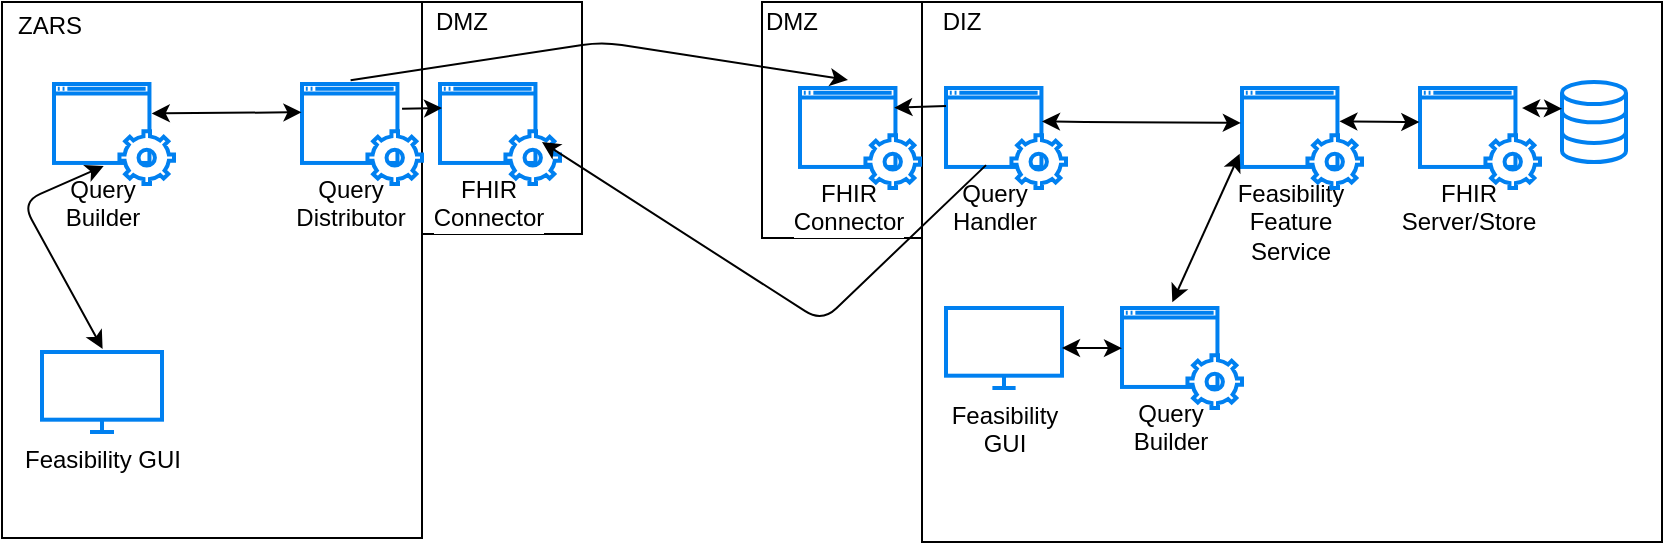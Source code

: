 <mxfile version="13.10.0" type="github">
  <diagram id="NGXj8-KYPfgp0NoEuoT7" name="Page-1">
    <mxGraphModel dx="988" dy="636" grid="1" gridSize="10" guides="1" tooltips="1" connect="1" arrows="1" fold="1" page="1" pageScale="1" pageWidth="850" pageHeight="1100" math="0" shadow="0">
      <root>
        <mxCell id="0" />
        <mxCell id="1" parent="0" />
        <mxCell id="Z3-nPlaem73siMLmUKGo-69" value="" style="rounded=0;whiteSpace=wrap;html=1;" vertex="1" parent="1">
          <mxGeometry x="390" y="90" width="80" height="118" as="geometry" />
        </mxCell>
        <mxCell id="Z3-nPlaem73siMLmUKGo-68" value="" style="rounded=0;whiteSpace=wrap;html=1;" vertex="1" parent="1">
          <mxGeometry x="220" y="90" width="80" height="116" as="geometry" />
        </mxCell>
        <mxCell id="Z3-nPlaem73siMLmUKGo-1" value="" style="rounded=0;whiteSpace=wrap;html=1;" vertex="1" parent="1">
          <mxGeometry x="10" y="90" width="210" height="268" as="geometry" />
        </mxCell>
        <mxCell id="Z3-nPlaem73siMLmUKGo-2" value="" style="rounded=0;whiteSpace=wrap;html=1;" vertex="1" parent="1">
          <mxGeometry x="470" y="90" width="370" height="270" as="geometry" />
        </mxCell>
        <mxCell id="Z3-nPlaem73siMLmUKGo-4" value="Feasibility GUI" style="html=1;verticalLabelPosition=bottom;align=center;labelBackgroundColor=#ffffff;verticalAlign=top;strokeWidth=2;strokeColor=#0080F0;shadow=0;dashed=0;shape=mxgraph.ios7.icons.monitor;" vertex="1" parent="1">
          <mxGeometry x="30" y="265" width="60" height="40" as="geometry" />
        </mxCell>
        <mxCell id="Z3-nPlaem73siMLmUKGo-5" value="" style="html=1;verticalLabelPosition=bottom;align=center;labelBackgroundColor=#ffffff;verticalAlign=top;strokeWidth=2;strokeColor=#0080F0;shadow=0;dashed=0;shape=mxgraph.ios7.icons.data;" vertex="1" parent="1">
          <mxGeometry x="790" y="130" width="32" height="40" as="geometry" />
        </mxCell>
        <mxCell id="Z3-nPlaem73siMLmUKGo-16" value="" style="group" vertex="1" connectable="0" parent="1">
          <mxGeometry x="36" y="131" width="60" height="50" as="geometry" />
        </mxCell>
        <mxCell id="Z3-nPlaem73siMLmUKGo-14" value="Query&lt;br&gt;Builder&lt;br&gt;" style="html=1;verticalLabelPosition=bottom;align=center;labelBackgroundColor=#ffffff;verticalAlign=top;strokeWidth=2;strokeColor=#0080F0;shadow=0;dashed=0;shape=mxgraph.ios7.icons.window;" vertex="1" parent="Z3-nPlaem73siMLmUKGo-16">
          <mxGeometry width="47.727" height="39.474" as="geometry" />
        </mxCell>
        <mxCell id="Z3-nPlaem73siMLmUKGo-15" value="" style="html=1;verticalLabelPosition=bottom;align=center;labelBackgroundColor=#ffffff;verticalAlign=top;strokeWidth=2;strokeColor=#0080F0;shadow=0;dashed=0;shape=mxgraph.ios7.icons.settings;" vertex="1" parent="Z3-nPlaem73siMLmUKGo-16">
          <mxGeometry x="32.727" y="23.684" width="27.273" height="26.316" as="geometry" />
        </mxCell>
        <mxCell id="Z3-nPlaem73siMLmUKGo-17" value="" style="group" vertex="1" connectable="0" parent="1">
          <mxGeometry x="482" y="133" width="60" height="50" as="geometry" />
        </mxCell>
        <mxCell id="Z3-nPlaem73siMLmUKGo-18" value="Query&lt;br&gt;Handler" style="html=1;verticalLabelPosition=bottom;align=center;labelBackgroundColor=#ffffff;verticalAlign=top;strokeWidth=2;strokeColor=#0080F0;shadow=0;dashed=0;shape=mxgraph.ios7.icons.window;" vertex="1" parent="Z3-nPlaem73siMLmUKGo-17">
          <mxGeometry width="47.727" height="39.474" as="geometry" />
        </mxCell>
        <mxCell id="Z3-nPlaem73siMLmUKGo-19" value="" style="html=1;verticalLabelPosition=bottom;align=center;labelBackgroundColor=#ffffff;verticalAlign=top;strokeWidth=2;strokeColor=#0080F0;shadow=0;dashed=0;shape=mxgraph.ios7.icons.settings;" vertex="1" parent="Z3-nPlaem73siMLmUKGo-17">
          <mxGeometry x="32.727" y="23.684" width="27.273" height="26.316" as="geometry" />
        </mxCell>
        <mxCell id="Z3-nPlaem73siMLmUKGo-20" value="" style="group" vertex="1" connectable="0" parent="1">
          <mxGeometry x="719" y="133" width="60" height="50" as="geometry" />
        </mxCell>
        <mxCell id="Z3-nPlaem73siMLmUKGo-21" value="FHIR&lt;br&gt;Server/Store" style="html=1;verticalLabelPosition=bottom;align=center;labelBackgroundColor=#ffffff;verticalAlign=top;strokeWidth=2;strokeColor=#0080F0;shadow=0;dashed=0;shape=mxgraph.ios7.icons.window;" vertex="1" parent="Z3-nPlaem73siMLmUKGo-20">
          <mxGeometry width="47.727" height="39.474" as="geometry" />
        </mxCell>
        <mxCell id="Z3-nPlaem73siMLmUKGo-22" value="" style="html=1;verticalLabelPosition=bottom;align=center;labelBackgroundColor=#ffffff;verticalAlign=top;strokeWidth=2;strokeColor=#0080F0;shadow=0;dashed=0;shape=mxgraph.ios7.icons.settings;" vertex="1" parent="Z3-nPlaem73siMLmUKGo-20">
          <mxGeometry x="32.727" y="23.684" width="27.273" height="26.316" as="geometry" />
        </mxCell>
        <mxCell id="Z3-nPlaem73siMLmUKGo-24" value="" style="group" vertex="1" connectable="0" parent="1">
          <mxGeometry x="160" y="131" width="60" height="50" as="geometry" />
        </mxCell>
        <mxCell id="Z3-nPlaem73siMLmUKGo-25" value="Query&lt;br&gt;Distributor" style="html=1;verticalLabelPosition=bottom;align=center;labelBackgroundColor=#ffffff;verticalAlign=top;strokeWidth=2;strokeColor=#0080F0;shadow=0;dashed=0;shape=mxgraph.ios7.icons.window;" vertex="1" parent="Z3-nPlaem73siMLmUKGo-24">
          <mxGeometry width="47.727" height="39.474" as="geometry" />
        </mxCell>
        <mxCell id="Z3-nPlaem73siMLmUKGo-26" value="" style="html=1;verticalLabelPosition=bottom;align=center;labelBackgroundColor=#ffffff;verticalAlign=top;strokeWidth=2;strokeColor=#0080F0;shadow=0;dashed=0;shape=mxgraph.ios7.icons.settings;" vertex="1" parent="Z3-nPlaem73siMLmUKGo-24">
          <mxGeometry x="32.727" y="23.684" width="27.273" height="26.316" as="geometry" />
        </mxCell>
        <mxCell id="Z3-nPlaem73siMLmUKGo-27" value="" style="group" vertex="1" connectable="0" parent="1">
          <mxGeometry x="229" y="131" width="60" height="50" as="geometry" />
        </mxCell>
        <mxCell id="Z3-nPlaem73siMLmUKGo-28" value="FHIR&lt;br&gt;Connector" style="html=1;verticalLabelPosition=bottom;align=center;labelBackgroundColor=#ffffff;verticalAlign=top;strokeWidth=2;strokeColor=#0080F0;shadow=0;dashed=0;shape=mxgraph.ios7.icons.window;" vertex="1" parent="Z3-nPlaem73siMLmUKGo-27">
          <mxGeometry width="47.727" height="39.474" as="geometry" />
        </mxCell>
        <mxCell id="Z3-nPlaem73siMLmUKGo-29" value="" style="html=1;verticalLabelPosition=bottom;align=center;labelBackgroundColor=#ffffff;verticalAlign=top;strokeWidth=2;strokeColor=#0080F0;shadow=0;dashed=0;shape=mxgraph.ios7.icons.settings;" vertex="1" parent="Z3-nPlaem73siMLmUKGo-27">
          <mxGeometry x="32.727" y="23.684" width="27.273" height="26.316" as="geometry" />
        </mxCell>
        <mxCell id="Z3-nPlaem73siMLmUKGo-30" value="" style="group" vertex="1" connectable="0" parent="1">
          <mxGeometry x="409" y="133" width="60" height="50" as="geometry" />
        </mxCell>
        <mxCell id="Z3-nPlaem73siMLmUKGo-31" value="FHIR&lt;br&gt;Connector" style="html=1;verticalLabelPosition=bottom;align=center;labelBackgroundColor=#ffffff;verticalAlign=top;strokeWidth=2;strokeColor=#0080F0;shadow=0;dashed=0;shape=mxgraph.ios7.icons.window;" vertex="1" parent="Z3-nPlaem73siMLmUKGo-30">
          <mxGeometry width="47.727" height="39.474" as="geometry" />
        </mxCell>
        <mxCell id="Z3-nPlaem73siMLmUKGo-32" value="" style="html=1;verticalLabelPosition=bottom;align=center;labelBackgroundColor=#ffffff;verticalAlign=top;strokeWidth=2;strokeColor=#0080F0;shadow=0;dashed=0;shape=mxgraph.ios7.icons.settings;" vertex="1" parent="Z3-nPlaem73siMLmUKGo-30">
          <mxGeometry x="32.727" y="23.684" width="27.273" height="26.316" as="geometry" />
        </mxCell>
        <mxCell id="Z3-nPlaem73siMLmUKGo-33" value="" style="group" vertex="1" connectable="0" parent="1">
          <mxGeometry x="630" y="133" width="60" height="50" as="geometry" />
        </mxCell>
        <mxCell id="Z3-nPlaem73siMLmUKGo-34" value="Feasibility&lt;br&gt;Feature&lt;br&gt;Service" style="html=1;verticalLabelPosition=bottom;align=center;labelBackgroundColor=#ffffff;verticalAlign=top;strokeWidth=2;strokeColor=#0080F0;shadow=0;dashed=0;shape=mxgraph.ios7.icons.window;" vertex="1" parent="Z3-nPlaem73siMLmUKGo-33">
          <mxGeometry width="47.727" height="39.474" as="geometry" />
        </mxCell>
        <mxCell id="Z3-nPlaem73siMLmUKGo-35" value="" style="html=1;verticalLabelPosition=bottom;align=center;labelBackgroundColor=#ffffff;verticalAlign=top;strokeWidth=2;strokeColor=#0080F0;shadow=0;dashed=0;shape=mxgraph.ios7.icons.settings;" vertex="1" parent="Z3-nPlaem73siMLmUKGo-33">
          <mxGeometry x="32.727" y="23.684" width="27.273" height="26.316" as="geometry" />
        </mxCell>
        <mxCell id="Z3-nPlaem73siMLmUKGo-37" value="" style="endArrow=classic;html=1;exitX=0.509;exitY=-0.047;exitDx=0;exitDy=0;exitPerimeter=0;" edge="1" parent="1" source="Z3-nPlaem73siMLmUKGo-25">
          <mxGeometry width="50" height="50" relative="1" as="geometry">
            <mxPoint x="440" y="290" as="sourcePoint" />
            <mxPoint x="433" y="129" as="targetPoint" />
            <Array as="points">
              <mxPoint x="310" y="110" />
            </Array>
          </mxGeometry>
        </mxCell>
        <mxCell id="Z3-nPlaem73siMLmUKGo-38" value="" style="endArrow=classic;html=1;entryX=0.988;entryY=0.249;entryDx=0;entryDy=0;entryPerimeter=0;exitX=0;exitY=0.228;exitDx=0;exitDy=0;exitPerimeter=0;" edge="1" parent="1" source="Z3-nPlaem73siMLmUKGo-18" target="Z3-nPlaem73siMLmUKGo-31">
          <mxGeometry width="50" height="50" relative="1" as="geometry">
            <mxPoint x="440" y="293" as="sourcePoint" />
            <mxPoint x="490" y="243" as="targetPoint" />
          </mxGeometry>
        </mxCell>
        <mxCell id="Z3-nPlaem73siMLmUKGo-44" value="" style="endArrow=classic;startArrow=classic;html=1;entryX=-0.007;entryY=0.203;entryDx=0;entryDy=0;entryPerimeter=0;exitX=1.02;exitY=0.194;exitDx=0;exitDy=0;exitPerimeter=0;" edge="1" parent="1">
          <mxGeometry width="50" height="50" relative="1" as="geometry">
            <mxPoint x="678.682" y="149.658" as="sourcePoint" />
            <mxPoint x="718.666" y="150.013" as="targetPoint" />
            <Array as="points">
              <mxPoint x="710" y="150" />
            </Array>
          </mxGeometry>
        </mxCell>
        <mxCell id="Z3-nPlaem73siMLmUKGo-45" value="" style="endArrow=classic;startArrow=classic;html=1;entryX=-0.007;entryY=0.203;entryDx=0;entryDy=0;entryPerimeter=0;" edge="1" parent="1">
          <mxGeometry width="50" height="50" relative="1" as="geometry">
            <mxPoint x="770" y="143" as="sourcePoint" />
            <mxPoint x="789.996" y="143.353" as="targetPoint" />
          </mxGeometry>
        </mxCell>
        <mxCell id="Z3-nPlaem73siMLmUKGo-47" value="" style="endArrow=classic;startArrow=classic;html=1;entryX=-0.012;entryY=0.442;entryDx=0;entryDy=0;entryPerimeter=0;exitX=1.02;exitY=0.194;exitDx=0;exitDy=0;exitPerimeter=0;" edge="1" parent="1" target="Z3-nPlaem73siMLmUKGo-34">
          <mxGeometry width="50" height="50" relative="1" as="geometry">
            <mxPoint x="530.002" y="149.718" as="sourcePoint" />
            <mxPoint x="569.986" y="150.073" as="targetPoint" />
            <Array as="points">
              <mxPoint x="561.32" y="150.06" />
            </Array>
          </mxGeometry>
        </mxCell>
        <mxCell id="Z3-nPlaem73siMLmUKGo-49" value="" style="endArrow=classic;html=1;entryX=0.67;entryY=0.202;entryDx=0;entryDy=0;entryPerimeter=0;exitX=0.419;exitY=0.977;exitDx=0;exitDy=0;exitPerimeter=0;" edge="1" parent="1" source="Z3-nPlaem73siMLmUKGo-18" target="Z3-nPlaem73siMLmUKGo-29">
          <mxGeometry width="50" height="50" relative="1" as="geometry">
            <mxPoint x="492" y="149.829" as="sourcePoint" />
            <mxPoint x="466.155" y="149.829" as="targetPoint" />
            <Array as="points">
              <mxPoint x="420" y="250" />
            </Array>
          </mxGeometry>
        </mxCell>
        <mxCell id="Z3-nPlaem73siMLmUKGo-50" value="" style="endArrow=classic;html=1;exitX=1.048;exitY=0.315;exitDx=0;exitDy=0;exitPerimeter=0;" edge="1" parent="1" source="Z3-nPlaem73siMLmUKGo-25">
          <mxGeometry width="50" height="50" relative="1" as="geometry">
            <mxPoint x="492" y="149.829" as="sourcePoint" />
            <mxPoint x="230" y="143" as="targetPoint" />
          </mxGeometry>
        </mxCell>
        <mxCell id="Z3-nPlaem73siMLmUKGo-52" value="" style="endArrow=classic;startArrow=classic;html=1;entryX=0.505;entryY=-0.039;entryDx=0;entryDy=0;entryPerimeter=0;exitX=0.521;exitY=1.039;exitDx=0;exitDy=0;exitPerimeter=0;" edge="1" parent="1" source="Z3-nPlaem73siMLmUKGo-14" target="Z3-nPlaem73siMLmUKGo-4">
          <mxGeometry width="50" height="50" relative="1" as="geometry">
            <mxPoint x="40.002" y="219.998" as="sourcePoint" />
            <mxPoint x="139.427" y="220.727" as="targetPoint" />
            <Array as="points">
              <mxPoint x="20" y="190" />
            </Array>
          </mxGeometry>
        </mxCell>
        <mxCell id="Z3-nPlaem73siMLmUKGo-53" value="" style="endArrow=classic;startArrow=classic;html=1;entryX=-0.006;entryY=0.358;entryDx=0;entryDy=0;entryPerimeter=0;exitX=1.024;exitY=0.373;exitDx=0;exitDy=0;exitPerimeter=0;" edge="1" parent="1" source="Z3-nPlaem73siMLmUKGo-14" target="Z3-nPlaem73siMLmUKGo-25">
          <mxGeometry width="50" height="50" relative="1" as="geometry">
            <mxPoint x="70.866" y="182.013" as="sourcePoint" />
            <mxPoint x="70.3" y="273.44" as="targetPoint" />
            <Array as="points" />
          </mxGeometry>
        </mxCell>
        <mxCell id="Z3-nPlaem73siMLmUKGo-59" value="Feasibility &lt;br&gt;GUI" style="html=1;verticalLabelPosition=bottom;align=center;labelBackgroundColor=#ffffff;verticalAlign=top;strokeWidth=2;strokeColor=#0080F0;shadow=0;dashed=0;shape=mxgraph.ios7.icons.monitor;" vertex="1" parent="1">
          <mxGeometry x="482" y="243" width="58" height="40" as="geometry" />
        </mxCell>
        <mxCell id="Z3-nPlaem73siMLmUKGo-60" value="" style="group" vertex="1" connectable="0" parent="1">
          <mxGeometry x="570" y="243" width="60" height="50" as="geometry" />
        </mxCell>
        <mxCell id="Z3-nPlaem73siMLmUKGo-61" value="Query&lt;br&gt;Builder&lt;br&gt;" style="html=1;verticalLabelPosition=bottom;align=center;labelBackgroundColor=#ffffff;verticalAlign=top;strokeWidth=2;strokeColor=#0080F0;shadow=0;dashed=0;shape=mxgraph.ios7.icons.window;" vertex="1" parent="Z3-nPlaem73siMLmUKGo-60">
          <mxGeometry width="47.727" height="39.474" as="geometry" />
        </mxCell>
        <mxCell id="Z3-nPlaem73siMLmUKGo-62" value="" style="html=1;verticalLabelPosition=bottom;align=center;labelBackgroundColor=#ffffff;verticalAlign=top;strokeWidth=2;strokeColor=#0080F0;shadow=0;dashed=0;shape=mxgraph.ios7.icons.settings;" vertex="1" parent="Z3-nPlaem73siMLmUKGo-60">
          <mxGeometry x="32.727" y="23.684" width="27.273" height="26.316" as="geometry" />
        </mxCell>
        <mxCell id="Z3-nPlaem73siMLmUKGo-63" value="" style="endArrow=classic;startArrow=classic;html=1;entryX=-0.007;entryY=0.203;entryDx=0;entryDy=0;entryPerimeter=0;" edge="1" parent="1">
          <mxGeometry width="50" height="50" relative="1" as="geometry">
            <mxPoint x="540" y="263" as="sourcePoint" />
            <mxPoint x="569.996" y="263.073" as="targetPoint" />
            <Array as="points">
              <mxPoint x="561.33" y="263.06" />
            </Array>
          </mxGeometry>
        </mxCell>
        <mxCell id="Z3-nPlaem73siMLmUKGo-65" value="" style="endArrow=classic;startArrow=classic;html=1;entryX=-0.024;entryY=0.832;entryDx=0;entryDy=0;entryPerimeter=0;exitX=0.527;exitY=-0.072;exitDx=0;exitDy=0;exitPerimeter=0;" edge="1" parent="1" source="Z3-nPlaem73siMLmUKGo-61" target="Z3-nPlaem73siMLmUKGo-34">
          <mxGeometry width="50" height="50" relative="1" as="geometry">
            <mxPoint x="550" y="273" as="sourcePoint" />
            <mxPoint x="579.996" y="273.073" as="targetPoint" />
            <Array as="points" />
          </mxGeometry>
        </mxCell>
        <mxCell id="Z3-nPlaem73siMLmUKGo-70" value="ZARS" style="text;html=1;strokeColor=none;fillColor=none;align=center;verticalAlign=middle;whiteSpace=wrap;rounded=0;" vertex="1" parent="1">
          <mxGeometry x="14" y="92" width="40" height="20" as="geometry" />
        </mxCell>
        <mxCell id="Z3-nPlaem73siMLmUKGo-71" value="DMZ" style="text;html=1;strokeColor=none;fillColor=none;align=center;verticalAlign=middle;whiteSpace=wrap;rounded=0;" vertex="1" parent="1">
          <mxGeometry x="220" y="90" width="40" height="20" as="geometry" />
        </mxCell>
        <mxCell id="Z3-nPlaem73siMLmUKGo-72" value="DMZ" style="text;html=1;strokeColor=none;fillColor=none;align=center;verticalAlign=middle;whiteSpace=wrap;rounded=0;" vertex="1" parent="1">
          <mxGeometry x="385" y="90" width="40" height="20" as="geometry" />
        </mxCell>
        <mxCell id="Z3-nPlaem73siMLmUKGo-73" value="DIZ" style="text;html=1;strokeColor=none;fillColor=none;align=center;verticalAlign=middle;whiteSpace=wrap;rounded=0;" vertex="1" parent="1">
          <mxGeometry x="470" y="90" width="40" height="20" as="geometry" />
        </mxCell>
      </root>
    </mxGraphModel>
  </diagram>
</mxfile>
